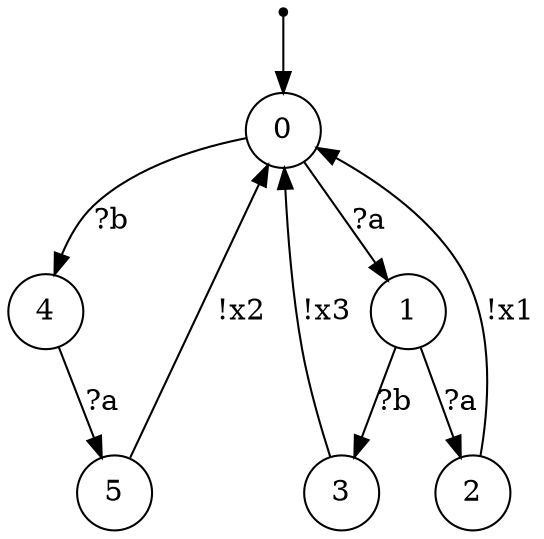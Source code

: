 digraph {
 node [shape=point] ENTRY
 node [shape=circle]
 ENTRY -> 0
0 -> 4 [label="?b"]
4 -> 5 [label="?a"]
5 -> 0 [label="!x2"]
0 -> 1 [label="?a"]
1 -> 3 [label="?b"]
3 -> 0 [label="!x3"]
1 -> 2 [label="?a"]
2 -> 0 [label="!x1"]
}